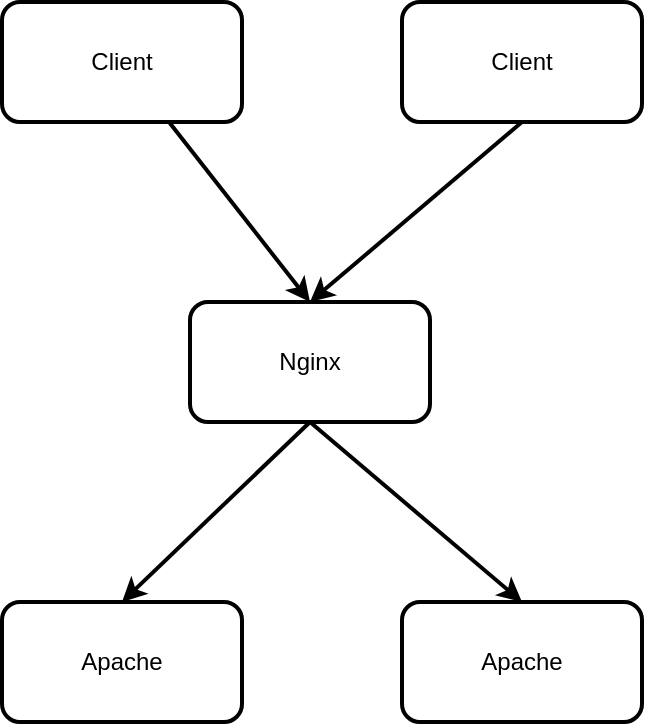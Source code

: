 <mxfile version="14.9.2" type="github"><diagram id="ubPdDxoI4QqaS0JpkfzS" name="Page-1"><mxGraphModel dx="946" dy="648" grid="1" gridSize="10" guides="1" tooltips="1" connect="1" arrows="1" fold="1" page="1" pageScale="1" pageWidth="827" pageHeight="1169" math="0" shadow="0"><root><mxCell id="0"/><mxCell id="1" parent="0"/><mxCell id="dN3HpB7WngGueynJkCof-1" value="Client" style="rounded=1;whiteSpace=wrap;html=1;strokeWidth=2;" vertex="1" parent="1"><mxGeometry x="200" y="140" width="120" height="60" as="geometry"/></mxCell><mxCell id="dN3HpB7WngGueynJkCof-2" value="Client" style="rounded=1;whiteSpace=wrap;html=1;strokeWidth=2;" vertex="1" parent="1"><mxGeometry x="400" y="140" width="120" height="60" as="geometry"/></mxCell><mxCell id="dN3HpB7WngGueynJkCof-7" value="Nginx" style="rounded=1;whiteSpace=wrap;html=1;strokeWidth=2;" vertex="1" parent="1"><mxGeometry x="294" y="290" width="120" height="60" as="geometry"/></mxCell><mxCell id="dN3HpB7WngGueynJkCof-8" value="Apache" style="rounded=1;whiteSpace=wrap;html=1;strokeWidth=2;" vertex="1" parent="1"><mxGeometry x="400" y="440" width="120" height="60" as="geometry"/></mxCell><mxCell id="dN3HpB7WngGueynJkCof-9" value="Apache" style="rounded=1;whiteSpace=wrap;html=1;strokeWidth=2;" vertex="1" parent="1"><mxGeometry x="200" y="440" width="120" height="60" as="geometry"/></mxCell><mxCell id="dN3HpB7WngGueynJkCof-10" value="" style="endArrow=classic;html=1;entryX=0.5;entryY=0;entryDx=0;entryDy=0;strokeWidth=2;" edge="1" parent="1" source="dN3HpB7WngGueynJkCof-1" target="dN3HpB7WngGueynJkCof-7"><mxGeometry width="50" height="50" relative="1" as="geometry"><mxPoint x="120" y="280" as="sourcePoint"/><mxPoint x="170" y="230" as="targetPoint"/></mxGeometry></mxCell><mxCell id="dN3HpB7WngGueynJkCof-11" value="" style="endArrow=classic;html=1;entryX=0.5;entryY=0;entryDx=0;entryDy=0;strokeWidth=2;exitX=0.5;exitY=1;exitDx=0;exitDy=0;" edge="1" parent="1" source="dN3HpB7WngGueynJkCof-2" target="dN3HpB7WngGueynJkCof-7"><mxGeometry width="50" height="50" relative="1" as="geometry"><mxPoint x="293.5" y="210" as="sourcePoint"/><mxPoint x="364" y="300" as="targetPoint"/></mxGeometry></mxCell><mxCell id="dN3HpB7WngGueynJkCof-12" value="" style="endArrow=classic;html=1;entryX=0.5;entryY=0;entryDx=0;entryDy=0;strokeWidth=2;exitX=0.5;exitY=1;exitDx=0;exitDy=0;" edge="1" parent="1" source="dN3HpB7WngGueynJkCof-7" target="dN3HpB7WngGueynJkCof-8"><mxGeometry width="50" height="50" relative="1" as="geometry"><mxPoint x="470" y="210" as="sourcePoint"/><mxPoint x="364" y="300" as="targetPoint"/></mxGeometry></mxCell><mxCell id="dN3HpB7WngGueynJkCof-13" value="" style="endArrow=classic;html=1;strokeWidth=2;exitX=0.5;exitY=1;exitDx=0;exitDy=0;" edge="1" parent="1" source="dN3HpB7WngGueynJkCof-7"><mxGeometry width="50" height="50" relative="1" as="geometry"><mxPoint x="480" y="220" as="sourcePoint"/><mxPoint x="260" y="440" as="targetPoint"/></mxGeometry></mxCell></root></mxGraphModel></diagram></mxfile>